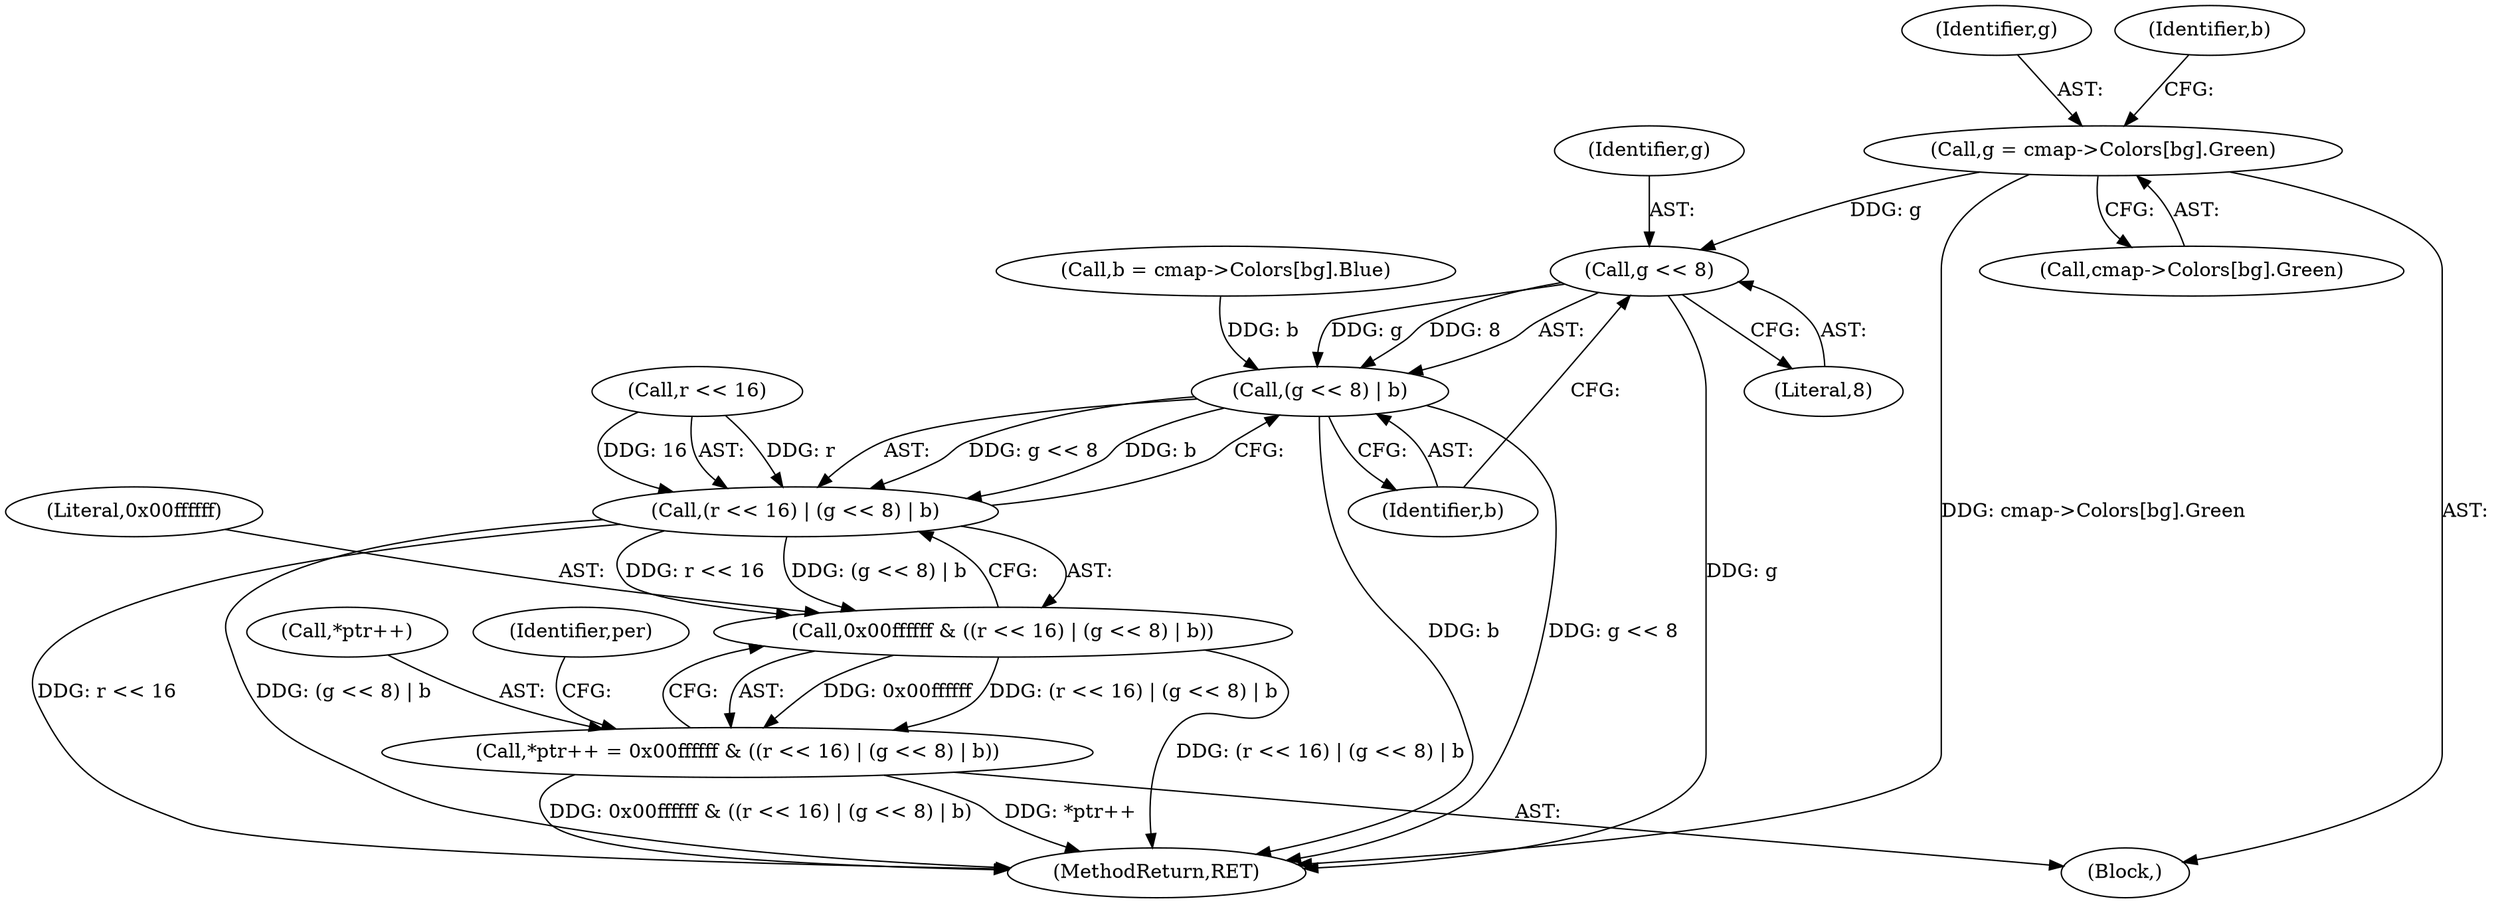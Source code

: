digraph "0_enlightment_1f9b0b32728803a1578e658cd0955df773e34f49@array" {
"1000557" [label="(Call,g = cmap->Colors[bg].Green)"];
"1000586" [label="(Call,g << 8)"];
"1000585" [label="(Call,(g << 8) | b)"];
"1000581" [label="(Call,(r << 16) | (g << 8) | b)"];
"1000579" [label="(Call,0x00ffffff & ((r << 16) | (g << 8) | b))"];
"1000575" [label="(Call,*ptr++ = 0x00ffffff & ((r << 16) | (g << 8) | b))"];
"1000557" [label="(Call,g = cmap->Colors[bg].Green)"];
"1000559" [label="(Call,cmap->Colors[bg].Green)"];
"1000547" [label="(Block,)"];
"1000587" [label="(Identifier,g)"];
"1000576" [label="(Call,*ptr++)"];
"1000579" [label="(Call,0x00ffffff & ((r << 16) | (g << 8) | b))"];
"1000581" [label="(Call,(r << 16) | (g << 8) | b)"];
"1000575" [label="(Call,*ptr++ = 0x00ffffff & ((r << 16) | (g << 8) | b))"];
"1000585" [label="(Call,(g << 8) | b)"];
"1000558" [label="(Identifier,g)"];
"1000580" [label="(Literal,0x00ffffff)"];
"1000649" [label="(Identifier,per)"];
"1000588" [label="(Literal,8)"];
"1000567" [label="(Identifier,b)"];
"1000589" [label="(Identifier,b)"];
"1000566" [label="(Call,b = cmap->Colors[bg].Blue)"];
"1000727" [label="(MethodReturn,RET)"];
"1000586" [label="(Call,g << 8)"];
"1000582" [label="(Call,r << 16)"];
"1000557" -> "1000547"  [label="AST: "];
"1000557" -> "1000559"  [label="CFG: "];
"1000558" -> "1000557"  [label="AST: "];
"1000559" -> "1000557"  [label="AST: "];
"1000567" -> "1000557"  [label="CFG: "];
"1000557" -> "1000727"  [label="DDG: cmap->Colors[bg].Green"];
"1000557" -> "1000586"  [label="DDG: g"];
"1000586" -> "1000585"  [label="AST: "];
"1000586" -> "1000588"  [label="CFG: "];
"1000587" -> "1000586"  [label="AST: "];
"1000588" -> "1000586"  [label="AST: "];
"1000589" -> "1000586"  [label="CFG: "];
"1000586" -> "1000727"  [label="DDG: g"];
"1000586" -> "1000585"  [label="DDG: g"];
"1000586" -> "1000585"  [label="DDG: 8"];
"1000585" -> "1000581"  [label="AST: "];
"1000585" -> "1000589"  [label="CFG: "];
"1000589" -> "1000585"  [label="AST: "];
"1000581" -> "1000585"  [label="CFG: "];
"1000585" -> "1000727"  [label="DDG: b"];
"1000585" -> "1000727"  [label="DDG: g << 8"];
"1000585" -> "1000581"  [label="DDG: g << 8"];
"1000585" -> "1000581"  [label="DDG: b"];
"1000566" -> "1000585"  [label="DDG: b"];
"1000581" -> "1000579"  [label="AST: "];
"1000582" -> "1000581"  [label="AST: "];
"1000579" -> "1000581"  [label="CFG: "];
"1000581" -> "1000727"  [label="DDG: r << 16"];
"1000581" -> "1000727"  [label="DDG: (g << 8) | b"];
"1000581" -> "1000579"  [label="DDG: r << 16"];
"1000581" -> "1000579"  [label="DDG: (g << 8) | b"];
"1000582" -> "1000581"  [label="DDG: r"];
"1000582" -> "1000581"  [label="DDG: 16"];
"1000579" -> "1000575"  [label="AST: "];
"1000580" -> "1000579"  [label="AST: "];
"1000575" -> "1000579"  [label="CFG: "];
"1000579" -> "1000727"  [label="DDG: (r << 16) | (g << 8) | b"];
"1000579" -> "1000575"  [label="DDG: 0x00ffffff"];
"1000579" -> "1000575"  [label="DDG: (r << 16) | (g << 8) | b"];
"1000575" -> "1000547"  [label="AST: "];
"1000576" -> "1000575"  [label="AST: "];
"1000649" -> "1000575"  [label="CFG: "];
"1000575" -> "1000727"  [label="DDG: 0x00ffffff & ((r << 16) | (g << 8) | b)"];
"1000575" -> "1000727"  [label="DDG: *ptr++"];
}
